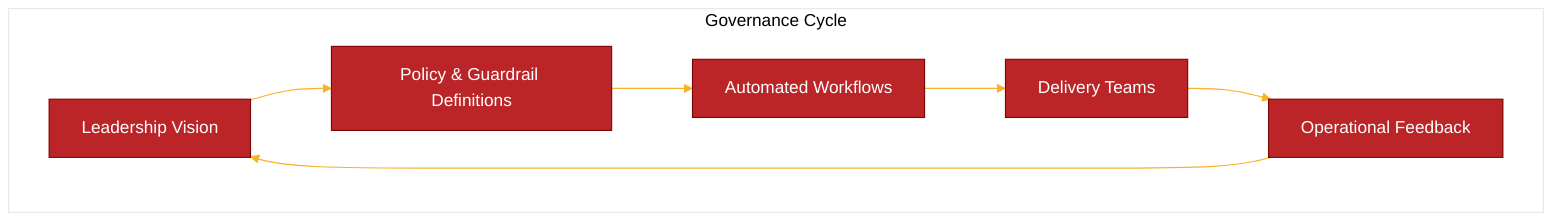 ---
config:
  theme: 'base'
  themeVariables:
    primaryColor: '#BB2528'
    primaryTextColor: '#fff'
    primaryBorderColor: '#7C0000'
    lineColor: '#F8B229'
    secondaryColor: '#006100'
    tertiaryColor: '#fff'
---
%% Diagram: Management as Code overview
flowchart TD
    Vision[Leadership Vision]
    Guardrails[Policy & Guardrail Definitions]
    Automation[Automated Workflows]
    Teams[Delivery Teams]
    Feedback[Operational Feedback]

    Vision --> Guardrails
    Guardrails --> Automation
    Automation --> Teams
    Teams --> Feedback
    Feedback --> Vision

    subgraph Governance Cycle
        Vision
        Guardrails
        Automation
        Teams
        Feedback
    end